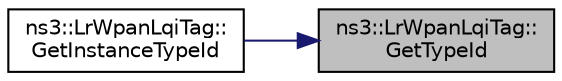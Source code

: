 digraph "ns3::LrWpanLqiTag::GetTypeId"
{
 // LATEX_PDF_SIZE
  edge [fontname="Helvetica",fontsize="10",labelfontname="Helvetica",labelfontsize="10"];
  node [fontname="Helvetica",fontsize="10",shape=record];
  rankdir="RL";
  Node1 [label="ns3::LrWpanLqiTag::\lGetTypeId",height=0.2,width=0.4,color="black", fillcolor="grey75", style="filled", fontcolor="black",tooltip="Get the type ID."];
  Node1 -> Node2 [dir="back",color="midnightblue",fontsize="10",style="solid",fontname="Helvetica"];
  Node2 [label="ns3::LrWpanLqiTag::\lGetInstanceTypeId",height=0.2,width=0.4,color="black", fillcolor="white", style="filled",URL="$classns3_1_1_lr_wpan_lqi_tag.html#ad16e88b6ed76d5d758def296d566ba3c",tooltip="Get the most derived TypeId for this Object."];
}
